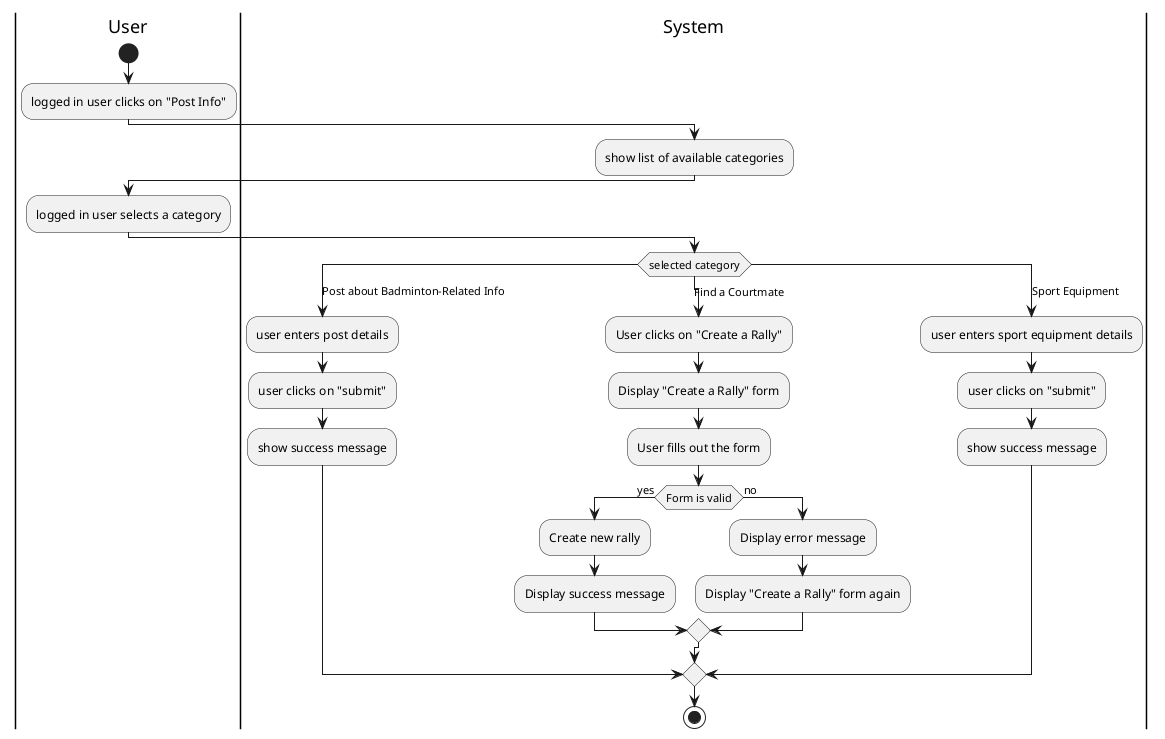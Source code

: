 @startuml
|User|
start
:logged in user clicks on "Post Info";
|System|
:show list of available categories;
|User|
:logged in user selects a category;
|System|
switch (selected category)
  case (Post about Badminton-Related Info)
    :user enters post details;
    :user clicks on "submit";
    :show success message;
  case (Find a Courtmate)
    :User clicks on "Create a Rally";
    :Display "Create a Rally" form;
    :User fills out the form;
    if (Form is valid) then (yes)
        :Create new rally;
        :Display success message;
    else (no)
        :Display error message;
        :Display "Create a Rally" form again;
    endif
  case (Sport Equipment)
    :user enters sport equipment details;
    :user clicks on "submit";
    :show success message;
endswitch
stop
@enduml
